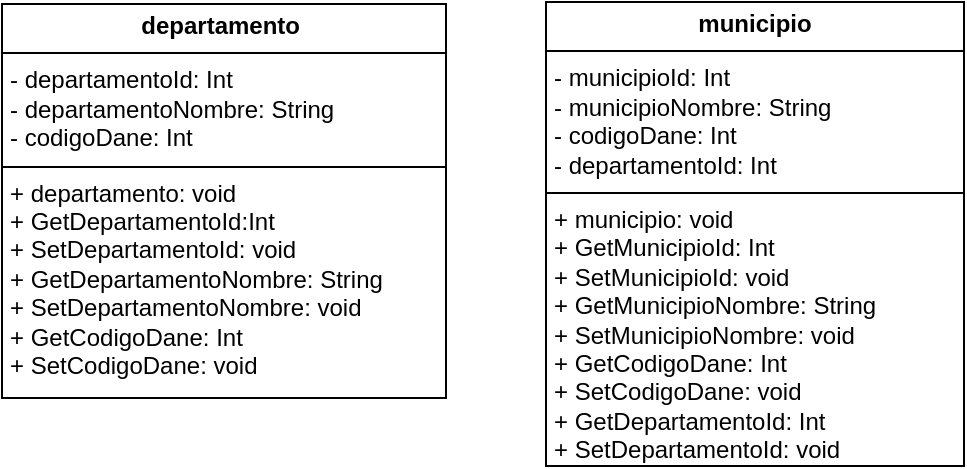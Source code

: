 <mxfile version="27.0.8">
  <diagram name="Página-1" id="Xx_L0fpkErWNYB54SpZj">
    <mxGraphModel dx="360" dy="232" grid="0" gridSize="10" guides="1" tooltips="1" connect="1" arrows="1" fold="1" page="0" pageScale="1" pageWidth="827" pageHeight="1169" math="0" shadow="0">
      <root>
        <mxCell id="0" />
        <mxCell id="1" parent="0" />
        <mxCell id="NUsW2H6koxCrExLu0JP--1" value="&lt;p style=&quot;margin:0px;margin-top:4px;text-align:center;&quot;&gt;&lt;b&gt;departamento&amp;nbsp;&lt;/b&gt;&lt;/p&gt;&lt;hr size=&quot;1&quot; style=&quot;border-style:solid;&quot;&gt;&lt;p style=&quot;margin:0px;margin-left:4px;&quot;&gt;- departamentoId: Int&lt;/p&gt;&lt;p style=&quot;margin:0px;margin-left:4px;&quot;&gt;- departamentoNombre: String&lt;/p&gt;&lt;p style=&quot;margin:0px;margin-left:4px;&quot;&gt;- codigoDane: Int&lt;/p&gt;&lt;hr size=&quot;1&quot; style=&quot;border-style:solid;&quot;&gt;&lt;p style=&quot;margin:0px;margin-left:4px;&quot;&gt;+ departamento: void&lt;/p&gt;&lt;p style=&quot;margin:0px;margin-left:4px;&quot;&gt;+ GetDepartamentoId:Int&lt;/p&gt;&lt;p style=&quot;margin:0px;margin-left:4px;&quot;&gt;+ SetDepartamentoId: void&lt;/p&gt;&lt;p style=&quot;margin:0px;margin-left:4px;&quot;&gt;+ GetDepartamentoNombre: String&lt;/p&gt;&lt;p style=&quot;margin:0px;margin-left:4px;&quot;&gt;+ SetDepartamentoNombre: void&lt;/p&gt;&lt;p style=&quot;margin:0px;margin-left:4px;&quot;&gt;+ GetCodigoDane: Int&lt;/p&gt;&lt;p style=&quot;margin:0px;margin-left:4px;&quot;&gt;+ SetCodigoDane: void&lt;/p&gt;" style="verticalAlign=top;align=left;overflow=fill;html=1;whiteSpace=wrap;" vertex="1" parent="1">
          <mxGeometry x="200" y="487" width="222" height="197" as="geometry" />
        </mxCell>
        <mxCell id="NUsW2H6koxCrExLu0JP--2" value="&lt;p style=&quot;margin:0px;margin-top:4px;text-align:center;&quot;&gt;&lt;b&gt;municipio&lt;/b&gt;&lt;/p&gt;&lt;hr size=&quot;1&quot; style=&quot;border-style:solid;&quot;&gt;&lt;p style=&quot;margin:0px;margin-left:4px;&quot;&gt;- municipioId: Int&lt;/p&gt;&lt;p style=&quot;margin:0px;margin-left:4px;&quot;&gt;- municipioNombre: String&lt;/p&gt;&lt;p style=&quot;margin:0px;margin-left:4px;&quot;&gt;- codigoDane: Int&lt;/p&gt;&lt;p style=&quot;margin:0px;margin-left:4px;&quot;&gt;- departamentoId: Int&lt;/p&gt;&lt;hr size=&quot;1&quot; style=&quot;border-style:solid;&quot;&gt;&lt;p style=&quot;margin:0px;margin-left:4px;&quot;&gt;+ municipio: void&lt;/p&gt;&lt;p style=&quot;margin:0px;margin-left:4px;&quot;&gt;+ GetMunicipioId: Int&lt;/p&gt;&lt;p style=&quot;margin:0px;margin-left:4px;&quot;&gt;+ SetMunicipioId: void&lt;/p&gt;&lt;p style=&quot;margin:0px;margin-left:4px;&quot;&gt;+ GetMunicipioNombre: String&lt;/p&gt;&lt;p style=&quot;margin:0px;margin-left:4px;&quot;&gt;+ SetMunicipioNombre: void&lt;/p&gt;&lt;p style=&quot;margin:0px;margin-left:4px;&quot;&gt;+ GetCodigoDane: Int&lt;/p&gt;&lt;p style=&quot;margin:0px;margin-left:4px;&quot;&gt;+ SetCodigoDane: void&lt;/p&gt;&lt;p style=&quot;margin:0px;margin-left:4px;&quot;&gt;+ GetDepartamentoId: Int&lt;/p&gt;&lt;p style=&quot;margin:0px;margin-left:4px;&quot;&gt;+ SetDepartamentoId: void&lt;/p&gt;" style="verticalAlign=top;align=left;overflow=fill;html=1;whiteSpace=wrap;" vertex="1" parent="1">
          <mxGeometry x="472" y="486" width="209" height="232" as="geometry" />
        </mxCell>
      </root>
    </mxGraphModel>
  </diagram>
</mxfile>
